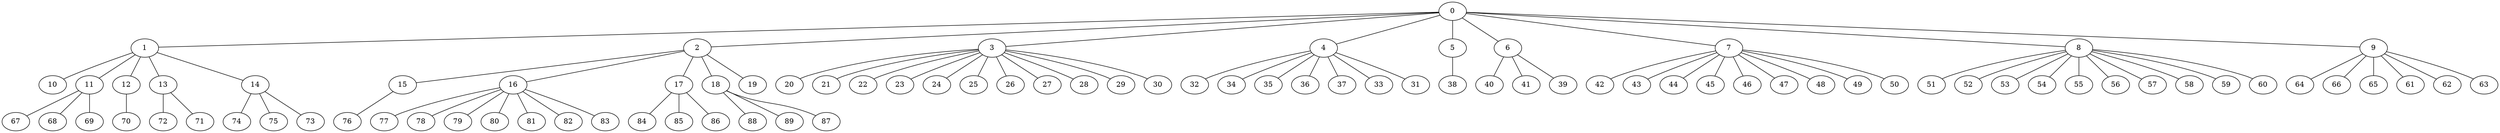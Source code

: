 
graph graphname {
    0 -- 1
0 -- 2
0 -- 3
0 -- 4
0 -- 5
0 -- 6
0 -- 7
0 -- 8
0 -- 9
1 -- 10
1 -- 11
1 -- 12
1 -- 13
1 -- 14
2 -- 15
2 -- 16
2 -- 17
2 -- 18
2 -- 19
3 -- 20
3 -- 21
3 -- 22
3 -- 23
3 -- 24
3 -- 25
3 -- 26
3 -- 27
3 -- 28
3 -- 29
3 -- 30
4 -- 32
4 -- 34
4 -- 35
4 -- 36
4 -- 37
4 -- 33
4 -- 31
5 -- 38
6 -- 40
6 -- 41
6 -- 39
7 -- 42
7 -- 43
7 -- 44
7 -- 45
7 -- 46
7 -- 47
7 -- 48
7 -- 49
7 -- 50
8 -- 51
8 -- 52
8 -- 53
8 -- 54
8 -- 55
8 -- 56
8 -- 57
8 -- 58
8 -- 59
8 -- 60
9 -- 64
9 -- 66
9 -- 65
9 -- 61
9 -- 62
9 -- 63
11 -- 67
11 -- 68
11 -- 69
12 -- 70
13 -- 72
13 -- 71
14 -- 74
14 -- 75
14 -- 73
15 -- 76
16 -- 77
16 -- 78
16 -- 79
16 -- 80
16 -- 81
16 -- 82
16 -- 83
17 -- 84
17 -- 85
17 -- 86
18 -- 88
18 -- 89
18 -- 87

}
